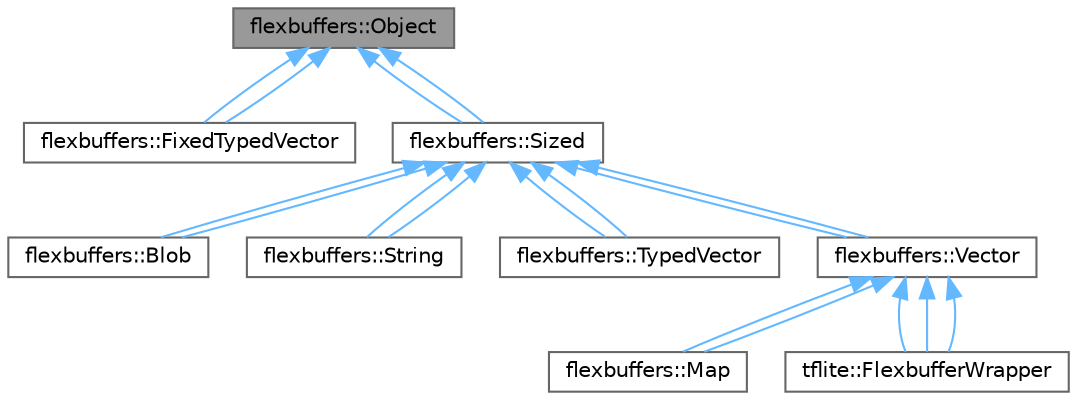 digraph "flexbuffers::Object"
{
 // LATEX_PDF_SIZE
  bgcolor="transparent";
  edge [fontname=Helvetica,fontsize=10,labelfontname=Helvetica,labelfontsize=10];
  node [fontname=Helvetica,fontsize=10,shape=box,height=0.2,width=0.4];
  Node1 [id="Node000001",label="flexbuffers::Object",height=0.2,width=0.4,color="gray40", fillcolor="grey60", style="filled", fontcolor="black",tooltip=" "];
  Node1 -> Node2 [id="edge18_Node000001_Node000002",dir="back",color="steelblue1",style="solid",tooltip=" "];
  Node2 [id="Node000002",label="flexbuffers::FixedTypedVector",height=0.2,width=0.4,color="gray40", fillcolor="white", style="filled",URL="$classflexbuffers_1_1_fixed_typed_vector.html",tooltip=" "];
  Node1 -> Node2 [id="edge19_Node000001_Node000002",dir="back",color="steelblue1",style="solid",tooltip=" "];
  Node1 -> Node3 [id="edge20_Node000001_Node000003",dir="back",color="steelblue1",style="solid",tooltip=" "];
  Node3 [id="Node000003",label="flexbuffers::Sized",height=0.2,width=0.4,color="gray40", fillcolor="white", style="filled",URL="$classflexbuffers_1_1_sized.html",tooltip=" "];
  Node3 -> Node4 [id="edge21_Node000003_Node000004",dir="back",color="steelblue1",style="solid",tooltip=" "];
  Node4 [id="Node000004",label="flexbuffers::Blob",height=0.2,width=0.4,color="gray40", fillcolor="white", style="filled",URL="$classflexbuffers_1_1_blob.html",tooltip=" "];
  Node3 -> Node4 [id="edge22_Node000003_Node000004",dir="back",color="steelblue1",style="solid",tooltip=" "];
  Node3 -> Node5 [id="edge23_Node000003_Node000005",dir="back",color="steelblue1",style="solid",tooltip=" "];
  Node5 [id="Node000005",label="flexbuffers::String",height=0.2,width=0.4,color="gray40", fillcolor="white", style="filled",URL="$classflexbuffers_1_1_string.html",tooltip=" "];
  Node3 -> Node5 [id="edge24_Node000003_Node000005",dir="back",color="steelblue1",style="solid",tooltip=" "];
  Node3 -> Node6 [id="edge25_Node000003_Node000006",dir="back",color="steelblue1",style="solid",tooltip=" "];
  Node6 [id="Node000006",label="flexbuffers::TypedVector",height=0.2,width=0.4,color="gray40", fillcolor="white", style="filled",URL="$classflexbuffers_1_1_typed_vector.html",tooltip=" "];
  Node3 -> Node6 [id="edge26_Node000003_Node000006",dir="back",color="steelblue1",style="solid",tooltip=" "];
  Node3 -> Node7 [id="edge27_Node000003_Node000007",dir="back",color="steelblue1",style="solid",tooltip=" "];
  Node7 [id="Node000007",label="flexbuffers::Vector",height=0.2,width=0.4,color="gray40", fillcolor="white", style="filled",URL="$classflexbuffers_1_1_vector.html",tooltip=" "];
  Node7 -> Node8 [id="edge28_Node000007_Node000008",dir="back",color="steelblue1",style="solid",tooltip=" "];
  Node8 [id="Node000008",label="flexbuffers::Map",height=0.2,width=0.4,color="gray40", fillcolor="white", style="filled",URL="$classflexbuffers_1_1_map.html",tooltip=" "];
  Node7 -> Node8 [id="edge29_Node000007_Node000008",dir="back",color="steelblue1",style="solid",tooltip=" "];
  Node7 -> Node9 [id="edge30_Node000007_Node000009",dir="back",color="steelblue1",style="solid",tooltip=" "];
  Node9 [id="Node000009",label="tflite::FlexbufferWrapper",height=0.2,width=0.4,color="gray40", fillcolor="white", style="filled",URL="$classtflite_1_1_flexbuffer_wrapper.html",tooltip=" "];
  Node7 -> Node9 [id="edge31_Node000007_Node000009",dir="back",color="steelblue1",style="solid",tooltip=" "];
  Node7 -> Node9 [id="edge32_Node000007_Node000009",dir="back",color="steelblue1",style="solid",tooltip=" "];
  Node3 -> Node7 [id="edge33_Node000003_Node000007",dir="back",color="steelblue1",style="solid",tooltip=" "];
  Node1 -> Node3 [id="edge34_Node000001_Node000003",dir="back",color="steelblue1",style="solid",tooltip=" "];
}
